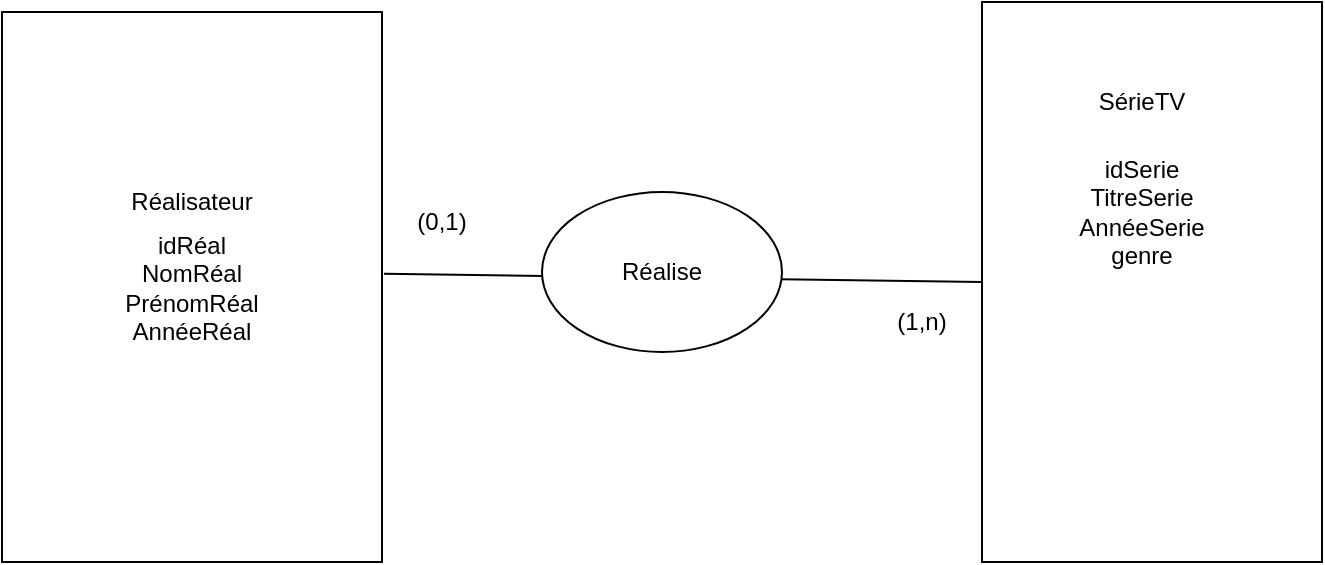 <mxfile version="12.9.4" type="google"><diagram id="C_CapZNrdbjN5ygWCtcE" name="Page-1"><mxGraphModel dx="1773" dy="548" grid="1" gridSize="10" guides="1" tooltips="1" connect="1" arrows="1" fold="1" page="1" pageScale="1" pageWidth="827" pageHeight="1169" math="0" shadow="0"><root><mxCell id="0"/><mxCell id="1" parent="0"/><mxCell id="_Ngr6iUIybiltjpxE6eu-2" value="idRéal&lt;br&gt;NomRéal&lt;br&gt;PrénomRéal&lt;br&gt;AnnéeRéal" style="rounded=0;whiteSpace=wrap;html=1;direction=south;" parent="1" vertex="1"><mxGeometry x="-10" y="45" width="190" height="275" as="geometry"/></mxCell><mxCell id="_Ngr6iUIybiltjpxE6eu-3" value="" style="rounded=0;whiteSpace=wrap;html=1;" parent="1" vertex="1"><mxGeometry x="480" y="40" width="170" height="280" as="geometry"/></mxCell><mxCell id="_Ngr6iUIybiltjpxE6eu-5" value="" style="endArrow=none;html=1;exitX=0.476;exitY=-0.005;exitDx=0;exitDy=0;entryX=0;entryY=0.5;entryDx=0;entryDy=0;exitPerimeter=0;" parent="1" source="_Ngr6iUIybiltjpxE6eu-2" target="_Ngr6iUIybiltjpxE6eu-3" edge="1"><mxGeometry width="50" height="50" relative="1" as="geometry"><mxPoint x="390" y="310" as="sourcePoint"/><mxPoint x="440" y="260" as="targetPoint"/></mxGeometry></mxCell><mxCell id="_Ngr6iUIybiltjpxE6eu-6" value="(0,1)" style="text;html=1;strokeColor=none;fillColor=none;align=center;verticalAlign=middle;whiteSpace=wrap;rounded=0;" parent="1" vertex="1"><mxGeometry x="190" y="140" width="40" height="20" as="geometry"/></mxCell><mxCell id="_Ngr6iUIybiltjpxE6eu-7" value="(1,n)" style="text;html=1;strokeColor=none;fillColor=none;align=center;verticalAlign=middle;whiteSpace=wrap;rounded=0;" parent="1" vertex="1"><mxGeometry x="430" y="190" width="40" height="20" as="geometry"/></mxCell><mxCell id="_Ngr6iUIybiltjpxE6eu-8" value="Réalise" style="ellipse;whiteSpace=wrap;html=1;" parent="1" vertex="1"><mxGeometry x="260" y="135" width="120" height="80" as="geometry"/></mxCell><mxCell id="_Ngr6iUIybiltjpxE6eu-9" value="Réalisateur" style="text;html=1;strokeColor=none;fillColor=none;align=center;verticalAlign=middle;whiteSpace=wrap;rounded=0;" parent="1" vertex="1"><mxGeometry x="65" y="130" width="40" height="20" as="geometry"/></mxCell><mxCell id="_Ngr6iUIybiltjpxE6eu-17" value="SérieTV" style="text;html=1;strokeColor=none;fillColor=none;align=center;verticalAlign=middle;whiteSpace=wrap;rounded=0;" parent="1" vertex="1"><mxGeometry x="540" y="80" width="40" height="20" as="geometry"/></mxCell><mxCell id="_Ngr6iUIybiltjpxE6eu-20" value="idSerie&lt;br&gt;TitreSerie&lt;br&gt;AnnéeSerie&lt;br&gt;genre" style="text;html=1;strokeColor=none;fillColor=none;align=center;verticalAlign=middle;whiteSpace=wrap;rounded=0;" parent="1" vertex="1"><mxGeometry x="540" y="135" width="40" height="20" as="geometry"/></mxCell></root></mxGraphModel></diagram></mxfile>